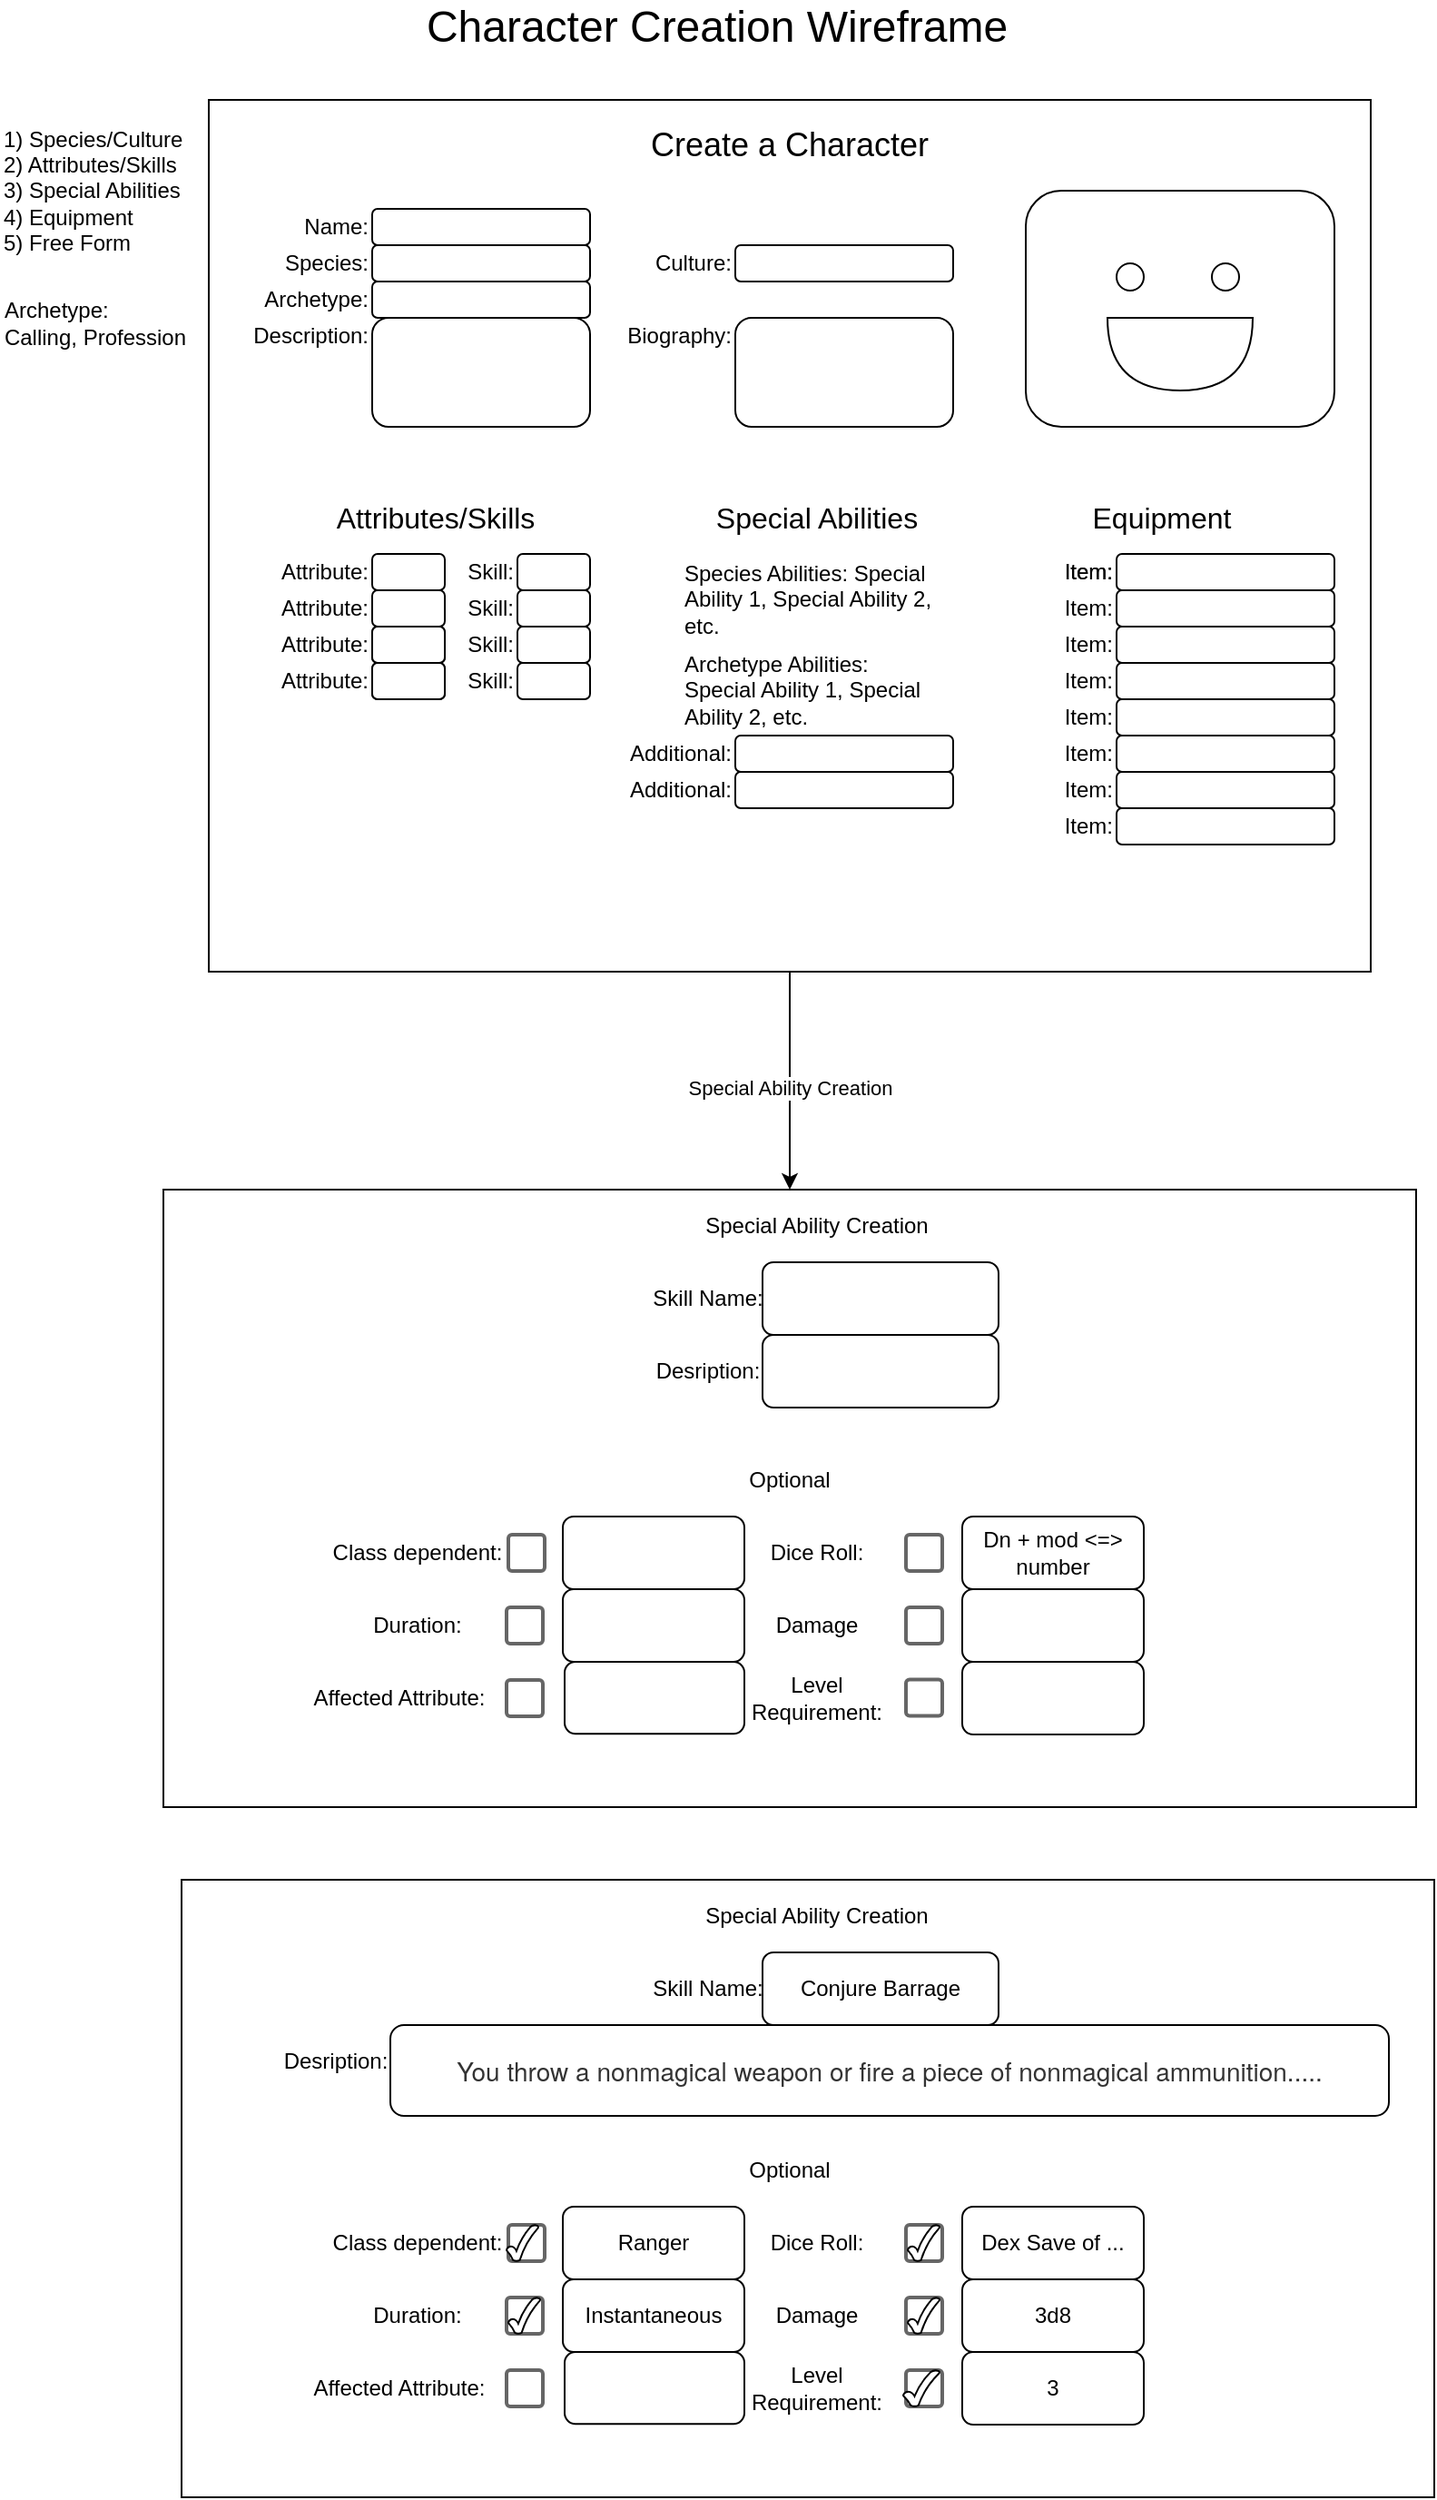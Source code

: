 <mxfile version="14.5.1" type="device"><diagram id="5msDHmQ0gUKlchmH0bJ0" name="Page-1"><mxGraphModel dx="1662" dy="822" grid="1" gridSize="10" guides="1" tooltips="1" connect="1" arrows="1" fold="1" page="1" pageScale="1" pageWidth="850" pageHeight="1100" math="0" shadow="0"><root><mxCell id="0"/><mxCell id="1" parent="0"/><mxCell id="1zIugEA3gL488b0tRAE7-121" value="" style="rounded=0;whiteSpace=wrap;html=1;" vertex="1" parent="1"><mxGeometry x="105" y="1050" width="690" height="340" as="geometry"/></mxCell><mxCell id="1zIugEA3gL488b0tRAE7-67" value="" style="rounded=0;whiteSpace=wrap;html=1;" vertex="1" parent="1"><mxGeometry x="95" y="670" width="690" height="340" as="geometry"/></mxCell><mxCell id="1zIugEA3gL488b0tRAE7-68" style="edgeStyle=orthogonalEdgeStyle;rounded=0;orthogonalLoop=1;jettySize=auto;html=1;" edge="1" parent="1" source="1zIugEA3gL488b0tRAE7-1" target="1zIugEA3gL488b0tRAE7-67"><mxGeometry relative="1" as="geometry"/></mxCell><mxCell id="1zIugEA3gL488b0tRAE7-69" value="Special Ability Creation" style="edgeLabel;html=1;align=center;verticalAlign=middle;resizable=0;points=[];" vertex="1" connectable="0" parent="1zIugEA3gL488b0tRAE7-68"><mxGeometry x="0.292" y="3" relative="1" as="geometry"><mxPoint x="-3" y="-14" as="offset"/></mxGeometry></mxCell><mxCell id="1zIugEA3gL488b0tRAE7-1" value="" style="rounded=0;whiteSpace=wrap;html=1;" vertex="1" parent="1"><mxGeometry x="120" y="70" width="640" height="480" as="geometry"/></mxCell><mxCell id="1zIugEA3gL488b0tRAE7-2" value="&lt;font style=&quot;font-size: 24px&quot;&gt;Character Creation Wireframe&lt;br&gt;&lt;/font&gt;" style="text;html=1;strokeColor=none;fillColor=none;align=center;verticalAlign=middle;whiteSpace=wrap;rounded=0;" vertex="1" parent="1"><mxGeometry x="220" y="20" width="360" height="20" as="geometry"/></mxCell><mxCell id="1zIugEA3gL488b0tRAE7-3" value="&lt;font style=&quot;font-size: 18px&quot;&gt;Create a Character&lt;br&gt;&lt;/font&gt;" style="text;html=1;strokeColor=none;fillColor=none;align=center;verticalAlign=middle;whiteSpace=wrap;rounded=0;" vertex="1" parent="1"><mxGeometry x="330" y="80" width="220" height="30" as="geometry"/></mxCell><mxCell id="1zIugEA3gL488b0tRAE7-4" value="&lt;div&gt;1) Species/Culture&lt;br&gt;&lt;/div&gt;&lt;div&gt;2) Attributes/Skills&lt;/div&gt;&lt;div&gt;3) Special Abilities&lt;br&gt;&lt;/div&gt;&lt;div&gt;4) Equipment&lt;/div&gt;&lt;div&gt;5) Free Form&lt;br&gt;&lt;/div&gt;" style="text;html=1;strokeColor=none;fillColor=none;align=left;verticalAlign=middle;whiteSpace=wrap;rounded=0;" vertex="1" parent="1"><mxGeometry x="5" y="80" width="105" height="80" as="geometry"/></mxCell><mxCell id="1zIugEA3gL488b0tRAE7-5" value="" style="rounded=1;whiteSpace=wrap;html=1;" vertex="1" parent="1"><mxGeometry x="570" y="120" width="170" height="130" as="geometry"/></mxCell><mxCell id="1zIugEA3gL488b0tRAE7-6" value="&lt;div align=&quot;right&quot;&gt;Name:&lt;/div&gt;" style="text;html=1;strokeColor=none;fillColor=none;align=right;verticalAlign=middle;whiteSpace=wrap;rounded=0;" vertex="1" parent="1"><mxGeometry x="130" y="130" width="80" height="20" as="geometry"/></mxCell><mxCell id="1zIugEA3gL488b0tRAE7-7" value="Archetype:" style="text;html=1;strokeColor=none;fillColor=none;align=right;verticalAlign=middle;whiteSpace=wrap;rounded=0;" vertex="1" parent="1"><mxGeometry x="130" y="170" width="80" height="20" as="geometry"/></mxCell><mxCell id="1zIugEA3gL488b0tRAE7-8" value="Biography:" style="text;html=1;strokeColor=none;fillColor=none;align=right;verticalAlign=middle;whiteSpace=wrap;rounded=0;" vertex="1" parent="1"><mxGeometry x="330" y="190" width="80" height="20" as="geometry"/></mxCell><mxCell id="1zIugEA3gL488b0tRAE7-9" value="" style="rounded=1;whiteSpace=wrap;html=1;" vertex="1" parent="1"><mxGeometry x="210" y="130" width="120" height="20" as="geometry"/></mxCell><mxCell id="1zIugEA3gL488b0tRAE7-10" value="" style="rounded=1;whiteSpace=wrap;html=1;" vertex="1" parent="1"><mxGeometry x="210" y="170" width="120" height="20" as="geometry"/></mxCell><mxCell id="1zIugEA3gL488b0tRAE7-11" value="" style="rounded=1;whiteSpace=wrap;html=1;" vertex="1" parent="1"><mxGeometry x="410" y="190" width="120" height="60" as="geometry"/></mxCell><mxCell id="1zIugEA3gL488b0tRAE7-12" value="&lt;div align=&quot;justify&quot;&gt;Archetype:&lt;/div&gt;&lt;div align=&quot;justify&quot;&gt;Calling, Profession&lt;br&gt;&lt;/div&gt;" style="text;html=1;strokeColor=none;fillColor=none;align=center;verticalAlign=middle;whiteSpace=wrap;rounded=0;" vertex="1" parent="1"><mxGeometry x="5" y="170" width="105" height="45" as="geometry"/></mxCell><mxCell id="1zIugEA3gL488b0tRAE7-13" value="Species:" style="text;html=1;strokeColor=none;fillColor=none;align=right;verticalAlign=middle;whiteSpace=wrap;rounded=0;" vertex="1" parent="1"><mxGeometry x="130" y="150" width="80" height="20" as="geometry"/></mxCell><mxCell id="1zIugEA3gL488b0tRAE7-14" value="" style="rounded=1;whiteSpace=wrap;html=1;" vertex="1" parent="1"><mxGeometry x="210" y="150" width="120" height="20" as="geometry"/></mxCell><mxCell id="1zIugEA3gL488b0tRAE7-15" value="Culture:" style="text;html=1;strokeColor=none;fillColor=none;align=right;verticalAlign=middle;whiteSpace=wrap;rounded=0;" vertex="1" parent="1"><mxGeometry x="330" y="150" width="80" height="20" as="geometry"/></mxCell><mxCell id="1zIugEA3gL488b0tRAE7-16" value="" style="rounded=1;whiteSpace=wrap;html=1;" vertex="1" parent="1"><mxGeometry x="410" y="150" width="120" height="20" as="geometry"/></mxCell><mxCell id="1zIugEA3gL488b0tRAE7-17" value="Description:" style="text;html=1;strokeColor=none;fillColor=none;align=right;verticalAlign=middle;whiteSpace=wrap;rounded=0;" vertex="1" parent="1"><mxGeometry x="130" y="190" width="80" height="20" as="geometry"/></mxCell><mxCell id="1zIugEA3gL488b0tRAE7-18" value="" style="rounded=1;whiteSpace=wrap;html=1;" vertex="1" parent="1"><mxGeometry x="210" y="190" width="120" height="60" as="geometry"/></mxCell><mxCell id="1zIugEA3gL488b0tRAE7-19" value="&lt;font style=&quot;font-size: 16px&quot;&gt;Attributes/Skills&lt;/font&gt;" style="text;html=1;strokeColor=none;fillColor=none;align=center;verticalAlign=middle;whiteSpace=wrap;rounded=0;fontSize=16;" vertex="1" parent="1"><mxGeometry x="160" y="290" width="170" height="20" as="geometry"/></mxCell><mxCell id="1zIugEA3gL488b0tRAE7-20" value="Attribute:" style="text;html=1;strokeColor=none;fillColor=none;align=right;verticalAlign=middle;whiteSpace=wrap;rounded=0;" vertex="1" parent="1"><mxGeometry x="150" y="320" width="60" height="20" as="geometry"/></mxCell><mxCell id="1zIugEA3gL488b0tRAE7-21" value="" style="rounded=1;whiteSpace=wrap;html=1;" vertex="1" parent="1"><mxGeometry x="210" y="320" width="40" height="20" as="geometry"/></mxCell><mxCell id="1zIugEA3gL488b0tRAE7-22" value="" style="rounded=1;whiteSpace=wrap;html=1;" vertex="1" parent="1"><mxGeometry x="210" y="340" width="40" height="20" as="geometry"/></mxCell><mxCell id="1zIugEA3gL488b0tRAE7-23" value="" style="rounded=1;whiteSpace=wrap;html=1;" vertex="1" parent="1"><mxGeometry x="210" y="360" width="40" height="20" as="geometry"/></mxCell><mxCell id="1zIugEA3gL488b0tRAE7-24" value="" style="rounded=1;whiteSpace=wrap;html=1;" vertex="1" parent="1"><mxGeometry x="210" y="380" width="40" height="20" as="geometry"/></mxCell><mxCell id="1zIugEA3gL488b0tRAE7-25" value="Special Abilities" style="text;html=1;strokeColor=none;fillColor=none;align=center;verticalAlign=middle;whiteSpace=wrap;rounded=0;fontSize=16;" vertex="1" parent="1"><mxGeometry x="370" y="290" width="170" height="20" as="geometry"/></mxCell><mxCell id="1zIugEA3gL488b0tRAE7-26" value="" style="rounded=1;whiteSpace=wrap;html=1;" vertex="1" parent="1"><mxGeometry x="210" y="380" width="40" height="20" as="geometry"/></mxCell><mxCell id="1zIugEA3gL488b0tRAE7-27" value="" style="rounded=1;whiteSpace=wrap;html=1;" vertex="1" parent="1"><mxGeometry x="210" y="360" width="40" height="20" as="geometry"/></mxCell><mxCell id="1zIugEA3gL488b0tRAE7-28" value="Skill:" style="text;html=1;strokeColor=none;fillColor=none;align=right;verticalAlign=middle;whiteSpace=wrap;rounded=0;" vertex="1" parent="1"><mxGeometry x="250" y="320" width="40" height="20" as="geometry"/></mxCell><mxCell id="1zIugEA3gL488b0tRAE7-29" value="" style="rounded=1;whiteSpace=wrap;html=1;" vertex="1" parent="1"><mxGeometry x="290" y="320" width="40" height="20" as="geometry"/></mxCell><mxCell id="1zIugEA3gL488b0tRAE7-30" value="Skill:" style="text;html=1;strokeColor=none;fillColor=none;align=right;verticalAlign=middle;whiteSpace=wrap;rounded=0;" vertex="1" parent="1"><mxGeometry x="250" y="340" width="40" height="20" as="geometry"/></mxCell><mxCell id="1zIugEA3gL488b0tRAE7-31" value="" style="rounded=1;whiteSpace=wrap;html=1;" vertex="1" parent="1"><mxGeometry x="290" y="340" width="40" height="20" as="geometry"/></mxCell><mxCell id="1zIugEA3gL488b0tRAE7-32" value="Skill:" style="text;html=1;strokeColor=none;fillColor=none;align=right;verticalAlign=middle;whiteSpace=wrap;rounded=0;" vertex="1" parent="1"><mxGeometry x="250" y="380" width="40" height="20" as="geometry"/></mxCell><mxCell id="1zIugEA3gL488b0tRAE7-33" value="" style="rounded=1;whiteSpace=wrap;html=1;" vertex="1" parent="1"><mxGeometry x="290" y="380" width="40" height="20" as="geometry"/></mxCell><mxCell id="1zIugEA3gL488b0tRAE7-34" value="Skill:" style="text;html=1;strokeColor=none;fillColor=none;align=right;verticalAlign=middle;whiteSpace=wrap;rounded=0;" vertex="1" parent="1"><mxGeometry x="250" y="360" width="40" height="20" as="geometry"/></mxCell><mxCell id="1zIugEA3gL488b0tRAE7-35" value="" style="rounded=1;whiteSpace=wrap;html=1;" vertex="1" parent="1"><mxGeometry x="290" y="360" width="40" height="20" as="geometry"/></mxCell><mxCell id="1zIugEA3gL488b0tRAE7-36" value="Attribute:" style="text;html=1;strokeColor=none;fillColor=none;align=right;verticalAlign=middle;whiteSpace=wrap;rounded=0;" vertex="1" parent="1"><mxGeometry x="150" y="380" width="60" height="20" as="geometry"/></mxCell><mxCell id="1zIugEA3gL488b0tRAE7-37" value="Attribute:" style="text;html=1;strokeColor=none;fillColor=none;align=right;verticalAlign=middle;whiteSpace=wrap;rounded=0;" vertex="1" parent="1"><mxGeometry x="150" y="360" width="60" height="20" as="geometry"/></mxCell><mxCell id="1zIugEA3gL488b0tRAE7-38" value="Attribute:" style="text;html=1;strokeColor=none;fillColor=none;align=right;verticalAlign=middle;whiteSpace=wrap;rounded=0;" vertex="1" parent="1"><mxGeometry x="150" y="340" width="60" height="20" as="geometry"/></mxCell><mxCell id="1zIugEA3gL488b0tRAE7-39" value="Species Abilities: Special Ability 1, Special Ability 2, etc." style="text;html=1;strokeColor=none;fillColor=none;align=left;verticalAlign=middle;whiteSpace=wrap;rounded=0;" vertex="1" parent="1"><mxGeometry x="380" y="320" width="140" height="50" as="geometry"/></mxCell><mxCell id="1zIugEA3gL488b0tRAE7-40" value="Archetype Abilities: Special Ability 1, Special Ability 2, etc." style="text;html=1;strokeColor=none;fillColor=none;align=left;verticalAlign=middle;whiteSpace=wrap;rounded=0;" vertex="1" parent="1"><mxGeometry x="380" y="370" width="140" height="50" as="geometry"/></mxCell><mxCell id="1zIugEA3gL488b0tRAE7-41" value="Additional:" style="text;html=1;strokeColor=none;fillColor=none;align=right;verticalAlign=middle;whiteSpace=wrap;rounded=0;" vertex="1" parent="1"><mxGeometry x="330" y="420" width="80" height="20" as="geometry"/></mxCell><mxCell id="1zIugEA3gL488b0tRAE7-42" value="" style="rounded=1;whiteSpace=wrap;html=1;" vertex="1" parent="1"><mxGeometry x="410" y="420" width="120" height="20" as="geometry"/></mxCell><mxCell id="1zIugEA3gL488b0tRAE7-43" value="Additional:" style="text;html=1;strokeColor=none;fillColor=none;align=right;verticalAlign=middle;whiteSpace=wrap;rounded=0;" vertex="1" parent="1"><mxGeometry x="330" y="440" width="80" height="20" as="geometry"/></mxCell><mxCell id="1zIugEA3gL488b0tRAE7-44" value="" style="rounded=1;whiteSpace=wrap;html=1;" vertex="1" parent="1"><mxGeometry x="410" y="440" width="120" height="20" as="geometry"/></mxCell><mxCell id="1zIugEA3gL488b0tRAE7-45" value="Equipment" style="text;html=1;strokeColor=none;fillColor=none;align=center;verticalAlign=middle;whiteSpace=wrap;rounded=0;fontSize=16;" vertex="1" parent="1"><mxGeometry x="560" y="290" width="170" height="20" as="geometry"/></mxCell><mxCell id="1zIugEA3gL488b0tRAE7-46" value="Item:" style="text;html=1;strokeColor=none;fillColor=none;align=right;verticalAlign=middle;whiteSpace=wrap;rounded=0;" vertex="1" parent="1"><mxGeometry x="540" y="320" width="80" height="20" as="geometry"/></mxCell><mxCell id="1zIugEA3gL488b0tRAE7-47" value="" style="rounded=1;whiteSpace=wrap;html=1;" vertex="1" parent="1"><mxGeometry x="620" y="320" width="120" height="20" as="geometry"/></mxCell><mxCell id="1zIugEA3gL488b0tRAE7-48" value="Item:" style="text;html=1;strokeColor=none;fillColor=none;align=right;verticalAlign=middle;whiteSpace=wrap;rounded=0;" vertex="1" parent="1"><mxGeometry x="540" y="320" width="80" height="20" as="geometry"/></mxCell><mxCell id="1zIugEA3gL488b0tRAE7-49" value="" style="rounded=1;whiteSpace=wrap;html=1;" vertex="1" parent="1"><mxGeometry x="620" y="340" width="120" height="20" as="geometry"/></mxCell><mxCell id="1zIugEA3gL488b0tRAE7-50" value="Item:" style="text;html=1;strokeColor=none;fillColor=none;align=right;verticalAlign=middle;whiteSpace=wrap;rounded=0;" vertex="1" parent="1"><mxGeometry x="540" y="340" width="80" height="20" as="geometry"/></mxCell><mxCell id="1zIugEA3gL488b0tRAE7-51" value="" style="rounded=1;whiteSpace=wrap;html=1;" vertex="1" parent="1"><mxGeometry x="620" y="360" width="120" height="20" as="geometry"/></mxCell><mxCell id="1zIugEA3gL488b0tRAE7-52" value="Item:" style="text;html=1;strokeColor=none;fillColor=none;align=right;verticalAlign=middle;whiteSpace=wrap;rounded=0;" vertex="1" parent="1"><mxGeometry x="540" y="360" width="80" height="20" as="geometry"/></mxCell><mxCell id="1zIugEA3gL488b0tRAE7-53" value="" style="rounded=1;whiteSpace=wrap;html=1;" vertex="1" parent="1"><mxGeometry x="620" y="380" width="120" height="20" as="geometry"/></mxCell><mxCell id="1zIugEA3gL488b0tRAE7-54" value="Item:" style="text;html=1;strokeColor=none;fillColor=none;align=right;verticalAlign=middle;whiteSpace=wrap;rounded=0;" vertex="1" parent="1"><mxGeometry x="540" y="380" width="80" height="20" as="geometry"/></mxCell><mxCell id="1zIugEA3gL488b0tRAE7-55" value="" style="rounded=1;whiteSpace=wrap;html=1;" vertex="1" parent="1"><mxGeometry x="620" y="400" width="120" height="20" as="geometry"/></mxCell><mxCell id="1zIugEA3gL488b0tRAE7-56" value="Item:" style="text;html=1;strokeColor=none;fillColor=none;align=right;verticalAlign=middle;whiteSpace=wrap;rounded=0;" vertex="1" parent="1"><mxGeometry x="540" y="400" width="80" height="20" as="geometry"/></mxCell><mxCell id="1zIugEA3gL488b0tRAE7-57" value="" style="rounded=1;whiteSpace=wrap;html=1;" vertex="1" parent="1"><mxGeometry x="620" y="420" width="120" height="20" as="geometry"/></mxCell><mxCell id="1zIugEA3gL488b0tRAE7-58" value="Item:" style="text;html=1;strokeColor=none;fillColor=none;align=right;verticalAlign=middle;whiteSpace=wrap;rounded=0;" vertex="1" parent="1"><mxGeometry x="540" y="420" width="80" height="20" as="geometry"/></mxCell><mxCell id="1zIugEA3gL488b0tRAE7-59" value="" style="rounded=1;whiteSpace=wrap;html=1;" vertex="1" parent="1"><mxGeometry x="620" y="440" width="120" height="20" as="geometry"/></mxCell><mxCell id="1zIugEA3gL488b0tRAE7-60" value="Item:" style="text;html=1;strokeColor=none;fillColor=none;align=right;verticalAlign=middle;whiteSpace=wrap;rounded=0;" vertex="1" parent="1"><mxGeometry x="540" y="440" width="80" height="20" as="geometry"/></mxCell><mxCell id="1zIugEA3gL488b0tRAE7-61" value="" style="rounded=1;whiteSpace=wrap;html=1;" vertex="1" parent="1"><mxGeometry x="620" y="460" width="120" height="20" as="geometry"/></mxCell><mxCell id="1zIugEA3gL488b0tRAE7-62" value="Item:" style="text;html=1;strokeColor=none;fillColor=none;align=right;verticalAlign=middle;whiteSpace=wrap;rounded=0;" vertex="1" parent="1"><mxGeometry x="540" y="460" width="80" height="20" as="geometry"/></mxCell><mxCell id="1zIugEA3gL488b0tRAE7-63" value="" style="ellipse;whiteSpace=wrap;html=1;aspect=fixed;" vertex="1" parent="1"><mxGeometry x="620" y="160" width="15" height="15" as="geometry"/></mxCell><mxCell id="1zIugEA3gL488b0tRAE7-64" value="" style="ellipse;whiteSpace=wrap;html=1;aspect=fixed;" vertex="1" parent="1"><mxGeometry x="672.5" y="160" width="15" height="15" as="geometry"/></mxCell><mxCell id="1zIugEA3gL488b0tRAE7-65" value="" style="shape=or;whiteSpace=wrap;html=1;direction=south;" vertex="1" parent="1"><mxGeometry x="615" y="190" width="80" height="40" as="geometry"/></mxCell><mxCell id="1zIugEA3gL488b0tRAE7-70" value="" style="rounded=1;whiteSpace=wrap;html=1;" vertex="1" parent="1"><mxGeometry x="425" y="710" width="130" height="40" as="geometry"/></mxCell><mxCell id="1zIugEA3gL488b0tRAE7-71" value="Skill Name:" style="text;html=1;strokeColor=none;fillColor=none;align=center;verticalAlign=middle;whiteSpace=wrap;rounded=0;" vertex="1" parent="1"><mxGeometry x="345" y="710" width="100" height="40" as="geometry"/></mxCell><mxCell id="1zIugEA3gL488b0tRAE7-73" value="" style="rounded=1;whiteSpace=wrap;html=1;" vertex="1" parent="1"><mxGeometry x="316" y="930" width="99" height="39.6" as="geometry"/></mxCell><mxCell id="1zIugEA3gL488b0tRAE7-74" value="" style="rounded=1;whiteSpace=wrap;html=1;" vertex="1" parent="1"><mxGeometry x="425" y="750" width="130" height="40" as="geometry"/></mxCell><mxCell id="1zIugEA3gL488b0tRAE7-77" value="Affected Attribute:" style="text;html=1;strokeColor=none;fillColor=none;align=center;verticalAlign=middle;whiteSpace=wrap;rounded=0;" vertex="1" parent="1"><mxGeometry x="175" y="930" width="100" height="40" as="geometry"/></mxCell><mxCell id="1zIugEA3gL488b0tRAE7-78" value="Desription:" style="text;html=1;strokeColor=none;fillColor=none;align=center;verticalAlign=middle;whiteSpace=wrap;rounded=0;" vertex="1" parent="1"><mxGeometry x="345" y="750" width="100" height="40" as="geometry"/></mxCell><mxCell id="1zIugEA3gL488b0tRAE7-80" value="" style="rounded=1;whiteSpace=wrap;html=1;" vertex="1" parent="1"><mxGeometry x="315" y="850" width="100" height="40" as="geometry"/></mxCell><mxCell id="1zIugEA3gL488b0tRAE7-81" value="Class dependent:" style="text;html=1;strokeColor=none;fillColor=none;align=center;verticalAlign=middle;whiteSpace=wrap;rounded=0;" vertex="1" parent="1"><mxGeometry x="185" y="850" width="100" height="40" as="geometry"/></mxCell><mxCell id="1zIugEA3gL488b0tRAE7-82" value="Optional" style="text;html=1;strokeColor=none;fillColor=none;align=center;verticalAlign=middle;whiteSpace=wrap;rounded=0;" vertex="1" parent="1"><mxGeometry x="409" y="820" width="62" height="20" as="geometry"/></mxCell><mxCell id="1zIugEA3gL488b0tRAE7-85" value="Duration:" style="text;html=1;strokeColor=none;fillColor=none;align=center;verticalAlign=middle;whiteSpace=wrap;rounded=0;" vertex="1" parent="1"><mxGeometry x="185" y="890" width="100" height="40" as="geometry"/></mxCell><mxCell id="1zIugEA3gL488b0tRAE7-86" value="Dn + mod &amp;lt;=&amp;gt; number" style="rounded=1;whiteSpace=wrap;html=1;" vertex="1" parent="1"><mxGeometry x="535" y="850" width="100" height="40" as="geometry"/></mxCell><mxCell id="1zIugEA3gL488b0tRAE7-87" value="Dice Roll:" style="text;html=1;strokeColor=none;fillColor=none;align=center;verticalAlign=middle;whiteSpace=wrap;rounded=0;" vertex="1" parent="1"><mxGeometry x="405" y="850" width="100" height="40" as="geometry"/></mxCell><mxCell id="1zIugEA3gL488b0tRAE7-88" value="" style="rounded=1;whiteSpace=wrap;html=1;" vertex="1" parent="1"><mxGeometry x="315" y="890" width="100" height="40" as="geometry"/></mxCell><mxCell id="1zIugEA3gL488b0tRAE7-89" value="" style="dashed=0;labelPosition=right;align=left;shape=mxgraph.gmdl.checkbox;strokeColor=#666666;fillColor=none;strokeWidth=2;aspect=fixed;" vertex="1" parent="1"><mxGeometry x="285" y="860" width="20" height="20" as="geometry"/></mxCell><mxCell id="1zIugEA3gL488b0tRAE7-90" value="" style="dashed=0;labelPosition=right;align=left;shape=mxgraph.gmdl.checkbox;strokeColor=#666666;fillColor=none;strokeWidth=2;aspect=fixed;" vertex="1" parent="1"><mxGeometry x="284" y="900" width="20" height="20" as="geometry"/></mxCell><mxCell id="1zIugEA3gL488b0tRAE7-91" value="" style="dashed=0;labelPosition=right;align=left;shape=mxgraph.gmdl.checkbox;strokeColor=#666666;fillColor=none;strokeWidth=2;aspect=fixed;" vertex="1" parent="1"><mxGeometry x="504" y="860" width="20" height="20" as="geometry"/></mxCell><mxCell id="1zIugEA3gL488b0tRAE7-92" value="Special Ability Creation" style="text;html=1;strokeColor=none;fillColor=none;align=center;verticalAlign=middle;whiteSpace=wrap;rounded=0;" vertex="1" parent="1"><mxGeometry x="390" y="680" width="130" height="20" as="geometry"/></mxCell><mxCell id="1zIugEA3gL488b0tRAE7-111" value="" style="rounded=1;whiteSpace=wrap;html=1;" vertex="1" parent="1"><mxGeometry x="535" y="890" width="100" height="40" as="geometry"/></mxCell><mxCell id="1zIugEA3gL488b0tRAE7-112" value="Damage" style="text;html=1;strokeColor=none;fillColor=none;align=center;verticalAlign=middle;whiteSpace=wrap;rounded=0;" vertex="1" parent="1"><mxGeometry x="405" y="890" width="100" height="40" as="geometry"/></mxCell><mxCell id="1zIugEA3gL488b0tRAE7-113" value="" style="dashed=0;labelPosition=right;align=left;shape=mxgraph.gmdl.checkbox;strokeColor=#666666;fillColor=none;strokeWidth=2;aspect=fixed;" vertex="1" parent="1"><mxGeometry x="504" y="900" width="20" height="20" as="geometry"/></mxCell><mxCell id="1zIugEA3gL488b0tRAE7-118" value="" style="dashed=0;labelPosition=right;align=left;shape=mxgraph.gmdl.checkbox;strokeColor=#666666;fillColor=none;strokeWidth=2;aspect=fixed;" vertex="1" parent="1"><mxGeometry x="284" y="940" width="20" height="20" as="geometry"/></mxCell><mxCell id="1zIugEA3gL488b0tRAE7-122" value="Conjure Barrage" style="rounded=1;whiteSpace=wrap;html=1;" vertex="1" parent="1"><mxGeometry x="425" y="1090" width="130" height="40" as="geometry"/></mxCell><mxCell id="1zIugEA3gL488b0tRAE7-123" value="Skill Name:" style="text;html=1;strokeColor=none;fillColor=none;align=center;verticalAlign=middle;whiteSpace=wrap;rounded=0;" vertex="1" parent="1"><mxGeometry x="345" y="1090" width="100" height="40" as="geometry"/></mxCell><mxCell id="1zIugEA3gL488b0tRAE7-124" value="" style="rounded=1;whiteSpace=wrap;html=1;" vertex="1" parent="1"><mxGeometry x="316" y="1310" width="99" height="39.6" as="geometry"/></mxCell><mxCell id="1zIugEA3gL488b0tRAE7-125" value="&lt;span style=&quot;color: rgb(51 , 51 , 51) ; font-family: &amp;#34;helvetica neue&amp;#34; , &amp;#34;helvetica&amp;#34; , &amp;#34;arial&amp;#34; , sans-serif ; font-size: 14px ; background-color: rgb(255 , 255 , 255)&quot;&gt;You throw a nonmagical weapon or fire a piece of nonmagical ammunition.....&lt;/span&gt;" style="rounded=1;whiteSpace=wrap;html=1;" vertex="1" parent="1"><mxGeometry x="220" y="1130" width="550" height="50" as="geometry"/></mxCell><mxCell id="1zIugEA3gL488b0tRAE7-126" value="Affected Attribute:" style="text;html=1;strokeColor=none;fillColor=none;align=center;verticalAlign=middle;whiteSpace=wrap;rounded=0;" vertex="1" parent="1"><mxGeometry x="175" y="1310" width="100" height="40" as="geometry"/></mxCell><mxCell id="1zIugEA3gL488b0tRAE7-127" value="Desription:" style="text;html=1;strokeColor=none;fillColor=none;align=center;verticalAlign=middle;whiteSpace=wrap;rounded=0;" vertex="1" parent="1"><mxGeometry x="140" y="1130" width="100" height="40" as="geometry"/></mxCell><mxCell id="1zIugEA3gL488b0tRAE7-128" value="Ranger" style="rounded=1;whiteSpace=wrap;html=1;" vertex="1" parent="1"><mxGeometry x="315" y="1230" width="100" height="40" as="geometry"/></mxCell><mxCell id="1zIugEA3gL488b0tRAE7-129" value="Class dependent:" style="text;html=1;strokeColor=none;fillColor=none;align=center;verticalAlign=middle;whiteSpace=wrap;rounded=0;" vertex="1" parent="1"><mxGeometry x="185" y="1230" width="100" height="40" as="geometry"/></mxCell><mxCell id="1zIugEA3gL488b0tRAE7-130" value="Optional" style="text;html=1;strokeColor=none;fillColor=none;align=center;verticalAlign=middle;whiteSpace=wrap;rounded=0;" vertex="1" parent="1"><mxGeometry x="409" y="1200" width="62" height="20" as="geometry"/></mxCell><mxCell id="1zIugEA3gL488b0tRAE7-131" value="Duration:" style="text;html=1;strokeColor=none;fillColor=none;align=center;verticalAlign=middle;whiteSpace=wrap;rounded=0;" vertex="1" parent="1"><mxGeometry x="185" y="1270" width="100" height="40" as="geometry"/></mxCell><mxCell id="1zIugEA3gL488b0tRAE7-132" value="Dex Save of ..." style="rounded=1;whiteSpace=wrap;html=1;" vertex="1" parent="1"><mxGeometry x="535" y="1230" width="100" height="40" as="geometry"/></mxCell><mxCell id="1zIugEA3gL488b0tRAE7-133" value="Dice Roll:" style="text;html=1;strokeColor=none;fillColor=none;align=center;verticalAlign=middle;whiteSpace=wrap;rounded=0;" vertex="1" parent="1"><mxGeometry x="405" y="1230" width="100" height="40" as="geometry"/></mxCell><mxCell id="1zIugEA3gL488b0tRAE7-134" value="Instantaneous" style="rounded=1;whiteSpace=wrap;html=1;" vertex="1" parent="1"><mxGeometry x="315" y="1270" width="100" height="40" as="geometry"/></mxCell><mxCell id="1zIugEA3gL488b0tRAE7-135" value="" style="dashed=0;labelPosition=right;align=left;shape=mxgraph.gmdl.checkbox;strokeColor=#666666;fillColor=none;strokeWidth=2;aspect=fixed;" vertex="1" parent="1"><mxGeometry x="285" y="1240" width="20" height="20" as="geometry"/></mxCell><mxCell id="1zIugEA3gL488b0tRAE7-136" value="" style="dashed=0;labelPosition=right;align=left;shape=mxgraph.gmdl.checkbox;strokeColor=#666666;fillColor=none;strokeWidth=2;aspect=fixed;" vertex="1" parent="1"><mxGeometry x="284" y="1280" width="20" height="20" as="geometry"/></mxCell><mxCell id="1zIugEA3gL488b0tRAE7-137" value="" style="dashed=0;labelPosition=right;align=left;shape=mxgraph.gmdl.checkbox;strokeColor=#666666;fillColor=none;strokeWidth=2;aspect=fixed;" vertex="1" parent="1"><mxGeometry x="504" y="1240" width="20" height="20" as="geometry"/></mxCell><mxCell id="1zIugEA3gL488b0tRAE7-138" value="Special Ability Creation" style="text;html=1;strokeColor=none;fillColor=none;align=center;verticalAlign=middle;whiteSpace=wrap;rounded=0;" vertex="1" parent="1"><mxGeometry x="390" y="1060" width="130" height="20" as="geometry"/></mxCell><mxCell id="1zIugEA3gL488b0tRAE7-139" value="3d8" style="rounded=1;whiteSpace=wrap;html=1;" vertex="1" parent="1"><mxGeometry x="535" y="1270" width="100" height="40" as="geometry"/></mxCell><mxCell id="1zIugEA3gL488b0tRAE7-140" value="Damage" style="text;html=1;strokeColor=none;fillColor=none;align=center;verticalAlign=middle;whiteSpace=wrap;rounded=0;" vertex="1" parent="1"><mxGeometry x="405" y="1270" width="100" height="40" as="geometry"/></mxCell><mxCell id="1zIugEA3gL488b0tRAE7-141" value="" style="dashed=0;labelPosition=right;align=left;shape=mxgraph.gmdl.checkbox;strokeColor=#666666;fillColor=none;strokeWidth=2;aspect=fixed;" vertex="1" parent="1"><mxGeometry x="504" y="1280" width="20" height="20" as="geometry"/></mxCell><mxCell id="1zIugEA3gL488b0tRAE7-142" value="" style="dashed=0;labelPosition=right;align=left;shape=mxgraph.gmdl.checkbox;strokeColor=#666666;fillColor=none;strokeWidth=2;aspect=fixed;" vertex="1" parent="1"><mxGeometry x="284" y="1320" width="20" height="20" as="geometry"/></mxCell><mxCell id="1zIugEA3gL488b0tRAE7-143" value="" style="verticalLabelPosition=bottom;verticalAlign=top;html=1;shape=mxgraph.basic.tick" vertex="1" parent="1"><mxGeometry x="284" y="1240" width="17.5" height="20" as="geometry"/></mxCell><mxCell id="1zIugEA3gL488b0tRAE7-144" value="" style="verticalLabelPosition=bottom;verticalAlign=top;html=1;shape=mxgraph.basic.tick" vertex="1" parent="1"><mxGeometry x="285" y="1280" width="17.5" height="20" as="geometry"/></mxCell><mxCell id="1zIugEA3gL488b0tRAE7-145" value="" style="verticalLabelPosition=bottom;verticalAlign=top;html=1;shape=mxgraph.basic.tick" vertex="1" parent="1"><mxGeometry x="505" y="1280" width="17.5" height="20" as="geometry"/></mxCell><mxCell id="1zIugEA3gL488b0tRAE7-146" value="" style="verticalLabelPosition=bottom;verticalAlign=top;html=1;shape=mxgraph.basic.tick" vertex="1" parent="1"><mxGeometry x="505" y="1240" width="17.5" height="20" as="geometry"/></mxCell><mxCell id="1zIugEA3gL488b0tRAE7-147" value="3" style="rounded=1;whiteSpace=wrap;html=1;" vertex="1" parent="1"><mxGeometry x="535" y="1310" width="100" height="40" as="geometry"/></mxCell><mxCell id="1zIugEA3gL488b0tRAE7-148" value="Level Requirement:" style="text;html=1;strokeColor=none;fillColor=none;align=center;verticalAlign=middle;whiteSpace=wrap;rounded=0;" vertex="1" parent="1"><mxGeometry x="405" y="1310" width="100" height="40" as="geometry"/></mxCell><mxCell id="1zIugEA3gL488b0tRAE7-149" value="" style="dashed=0;labelPosition=right;align=left;shape=mxgraph.gmdl.checkbox;strokeColor=#666666;fillColor=none;strokeWidth=2;aspect=fixed;" vertex="1" parent="1"><mxGeometry x="504" y="1320" width="20" height="20" as="geometry"/></mxCell><mxCell id="1zIugEA3gL488b0tRAE7-151" value="" style="verticalLabelPosition=bottom;verticalAlign=top;html=1;shape=mxgraph.basic.tick" vertex="1" parent="1"><mxGeometry x="502.5" y="1320" width="20" height="20" as="geometry"/></mxCell><mxCell id="1zIugEA3gL488b0tRAE7-152" value="" style="rounded=1;whiteSpace=wrap;html=1;" vertex="1" parent="1"><mxGeometry x="535" y="930" width="100" height="40" as="geometry"/></mxCell><mxCell id="1zIugEA3gL488b0tRAE7-153" value="Level Requirement:" style="text;html=1;strokeColor=none;fillColor=none;align=center;verticalAlign=middle;whiteSpace=wrap;rounded=0;" vertex="1" parent="1"><mxGeometry x="405" y="930" width="100" height="40" as="geometry"/></mxCell><mxCell id="1zIugEA3gL488b0tRAE7-156" value="" style="dashed=0;labelPosition=right;align=left;shape=mxgraph.gmdl.checkbox;strokeColor=#666666;fillColor=none;strokeWidth=2;aspect=fixed;" vertex="1" parent="1"><mxGeometry x="504" y="939.8" width="20" height="20" as="geometry"/></mxCell></root></mxGraphModel></diagram></mxfile>